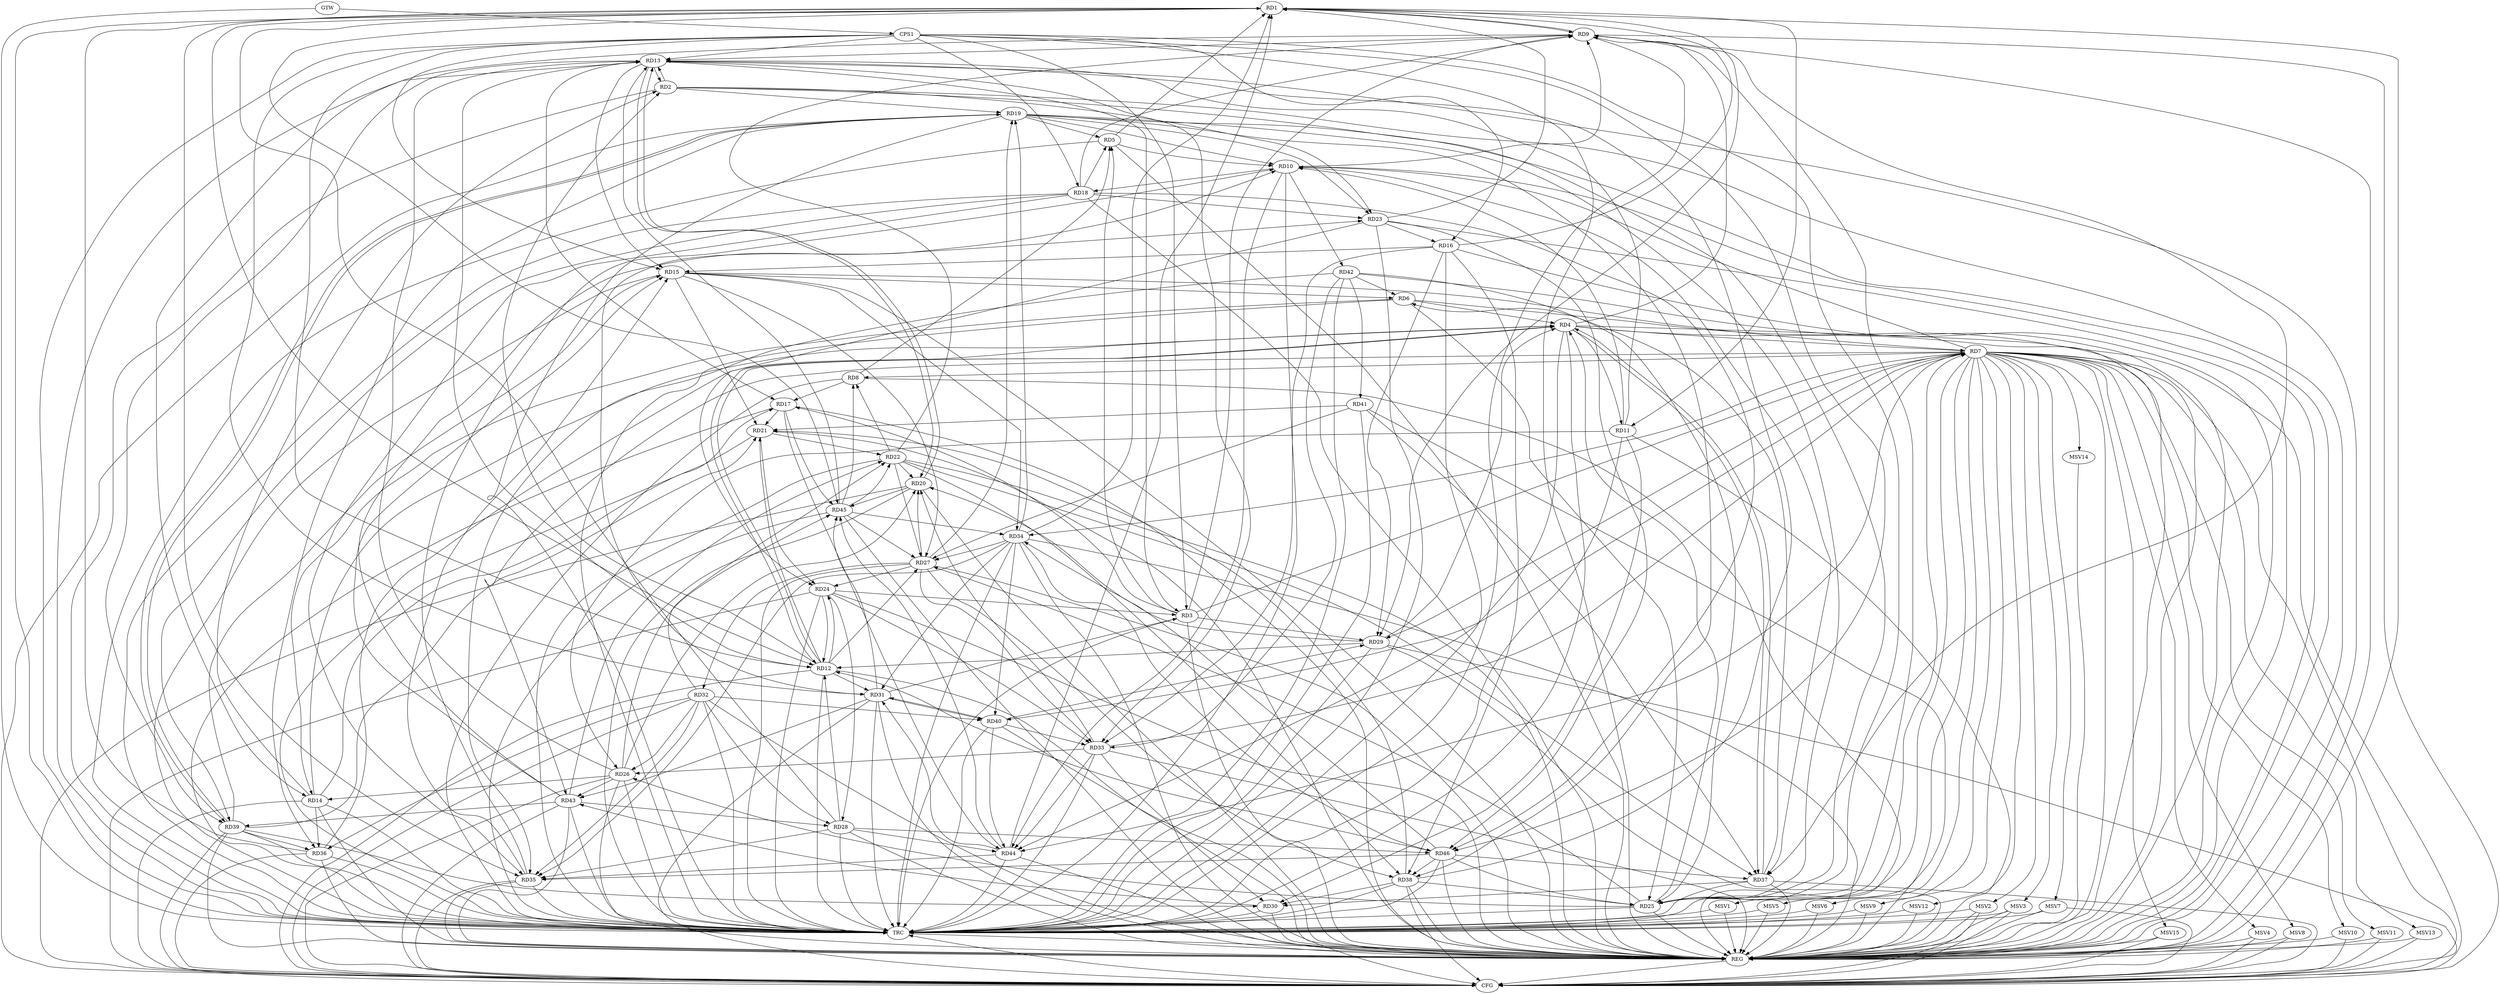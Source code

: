 strict digraph G {
  RD1 [ label="RD1" ];
  RD2 [ label="RD2" ];
  RD3 [ label="RD3" ];
  RD4 [ label="RD4" ];
  RD5 [ label="RD5" ];
  RD6 [ label="RD6" ];
  RD7 [ label="RD7" ];
  RD8 [ label="RD8" ];
  RD9 [ label="RD9" ];
  RD10 [ label="RD10" ];
  RD11 [ label="RD11" ];
  RD12 [ label="RD12" ];
  RD13 [ label="RD13" ];
  RD14 [ label="RD14" ];
  RD15 [ label="RD15" ];
  RD16 [ label="RD16" ];
  RD17 [ label="RD17" ];
  RD18 [ label="RD18" ];
  RD19 [ label="RD19" ];
  RD20 [ label="RD20" ];
  RD21 [ label="RD21" ];
  RD22 [ label="RD22" ];
  RD23 [ label="RD23" ];
  RD24 [ label="RD24" ];
  RD25 [ label="RD25" ];
  RD26 [ label="RD26" ];
  RD27 [ label="RD27" ];
  RD28 [ label="RD28" ];
  RD29 [ label="RD29" ];
  RD30 [ label="RD30" ];
  RD31 [ label="RD31" ];
  RD32 [ label="RD32" ];
  RD33 [ label="RD33" ];
  RD34 [ label="RD34" ];
  RD35 [ label="RD35" ];
  RD36 [ label="RD36" ];
  RD37 [ label="RD37" ];
  RD38 [ label="RD38" ];
  RD39 [ label="RD39" ];
  RD40 [ label="RD40" ];
  RD41 [ label="RD41" ];
  RD42 [ label="RD42" ];
  RD43 [ label="RD43" ];
  RD44 [ label="RD44" ];
  RD45 [ label="RD45" ];
  RD46 [ label="RD46" ];
  CPS1 [ label="CPS1" ];
  GTW [ label="GTW" ];
  REG [ label="REG" ];
  CFG [ label="CFG" ];
  TRC [ label="TRC" ];
  MSV1 [ label="MSV1" ];
  MSV2 [ label="MSV2" ];
  MSV3 [ label="MSV3" ];
  MSV4 [ label="MSV4" ];
  MSV5 [ label="MSV5" ];
  MSV6 [ label="MSV6" ];
  MSV7 [ label="MSV7" ];
  MSV8 [ label="MSV8" ];
  MSV9 [ label="MSV9" ];
  MSV10 [ label="MSV10" ];
  MSV11 [ label="MSV11" ];
  MSV12 [ label="MSV12" ];
  MSV13 [ label="MSV13" ];
  MSV14 [ label="MSV14" ];
  MSV15 [ label="MSV15" ];
  RD5 -> RD1;
  RD1 -> RD9;
  RD9 -> RD1;
  RD1 -> RD11;
  RD1 -> RD12;
  RD16 -> RD1;
  RD23 -> RD1;
  RD28 -> RD1;
  RD1 -> RD29;
  RD34 -> RD1;
  RD1 -> RD35;
  RD36 -> RD1;
  RD44 -> RD1;
  RD1 -> RD45;
  RD12 -> RD2;
  RD2 -> RD13;
  RD13 -> RD2;
  RD14 -> RD2;
  RD2 -> RD19;
  RD2 -> RD23;
  RD2 -> RD25;
  RD3 -> RD5;
  RD3 -> RD7;
  RD3 -> RD9;
  RD13 -> RD3;
  RD3 -> RD17;
  RD24 -> RD3;
  RD3 -> RD29;
  RD31 -> RD3;
  RD6 -> RD4;
  RD4 -> RD7;
  RD4 -> RD9;
  RD4 -> RD11;
  RD4 -> RD12;
  RD12 -> RD4;
  RD14 -> RD4;
  RD25 -> RD4;
  RD29 -> RD4;
  RD36 -> RD4;
  RD4 -> RD37;
  RD37 -> RD4;
  RD4 -> RD44;
  RD8 -> RD5;
  RD5 -> RD10;
  RD18 -> RD5;
  RD19 -> RD5;
  RD6 -> RD14;
  RD15 -> RD6;
  RD6 -> RD25;
  RD37 -> RD6;
  RD42 -> RD6;
  RD7 -> RD8;
  RD7 -> RD10;
  RD15 -> RD7;
  RD25 -> RD7;
  RD7 -> RD29;
  RD33 -> RD7;
  RD7 -> RD34;
  RD7 -> RD40;
  RD7 -> RD43;
  RD7 -> RD44;
  RD8 -> RD17;
  RD22 -> RD8;
  RD45 -> RD8;
  RD10 -> RD9;
  RD9 -> RD13;
  RD9 -> RD14;
  RD18 -> RD9;
  RD22 -> RD9;
  RD25 -> RD9;
  RD9 -> RD37;
  RD11 -> RD10;
  RD10 -> RD18;
  RD19 -> RD10;
  RD31 -> RD10;
  RD35 -> RD10;
  RD10 -> RD37;
  RD10 -> RD42;
  RD10 -> RD44;
  RD11 -> RD13;
  RD11 -> RD26;
  RD11 -> RD30;
  RD12 -> RD13;
  RD12 -> RD21;
  RD12 -> RD24;
  RD24 -> RD12;
  RD12 -> RD27;
  RD28 -> RD12;
  RD29 -> RD12;
  RD12 -> RD31;
  RD46 -> RD12;
  RD13 -> RD15;
  RD13 -> RD17;
  RD13 -> RD20;
  RD20 -> RD13;
  RD26 -> RD13;
  RD13 -> RD33;
  RD38 -> RD13;
  RD13 -> RD39;
  RD45 -> RD13;
  RD14 -> RD17;
  RD26 -> RD14;
  RD14 -> RD36;
  RD16 -> RD15;
  RD15 -> RD21;
  RD15 -> RD27;
  RD15 -> RD34;
  RD35 -> RD15;
  RD39 -> RD15;
  RD43 -> RD15;
  RD23 -> RD16;
  RD16 -> RD29;
  RD16 -> RD33;
  RD16 -> RD38;
  RD17 -> RD21;
  RD17 -> RD44;
  RD17 -> RD45;
  RD18 -> RD23;
  RD18 -> RD35;
  RD18 -> RD39;
  RD18 -> RD46;
  RD19 -> RD23;
  RD19 -> RD25;
  RD27 -> RD19;
  RD34 -> RD19;
  RD19 -> RD36;
  RD19 -> RD38;
  RD19 -> RD39;
  RD39 -> RD19;
  RD22 -> RD20;
  RD26 -> RD20;
  RD27 -> RD20;
  RD33 -> RD20;
  RD20 -> RD45;
  RD46 -> RD20;
  RD21 -> RD22;
  RD21 -> RD24;
  RD38 -> RD21;
  RD39 -> RD21;
  RD41 -> RD21;
  RD22 -> RD27;
  RD32 -> RD22;
  RD22 -> RD37;
  RD22 -> RD38;
  RD43 -> RD22;
  RD45 -> RD22;
  RD23 -> RD24;
  RD43 -> RD23;
  RD23 -> RD46;
  RD27 -> RD24;
  RD24 -> RD28;
  RD24 -> RD33;
  RD25 -> RD26;
  RD25 -> RD27;
  RD38 -> RD25;
  RD42 -> RD25;
  RD46 -> RD25;
  RD32 -> RD26;
  RD33 -> RD26;
  RD26 -> RD43;
  RD26 -> RD45;
  RD27 -> RD32;
  RD27 -> RD33;
  RD34 -> RD27;
  RD27 -> RD38;
  RD41 -> RD27;
  RD45 -> RD27;
  RD32 -> RD28;
  RD28 -> RD35;
  RD43 -> RD28;
  RD28 -> RD44;
  RD28 -> RD46;
  RD29 -> RD34;
  RD40 -> RD29;
  RD33 -> RD30;
  RD37 -> RD30;
  RD38 -> RD30;
  RD39 -> RD30;
  RD30 -> RD43;
  RD34 -> RD31;
  RD31 -> RD40;
  RD40 -> RD31;
  RD31 -> RD43;
  RD44 -> RD31;
  RD31 -> RD45;
  RD32 -> RD35;
  RD32 -> RD36;
  RD32 -> RD40;
  RD40 -> RD33;
  RD42 -> RD33;
  RD33 -> RD44;
  RD34 -> RD35;
  RD34 -> RD40;
  RD45 -> RD34;
  RD34 -> RD46;
  RD42 -> RD35;
  RD44 -> RD35;
  RD46 -> RD35;
  RD39 -> RD36;
  RD41 -> RD37;
  RD46 -> RD37;
  RD46 -> RD38;
  RD43 -> RD39;
  RD40 -> RD44;
  RD42 -> RD41;
  RD44 -> RD45;
  CPS1 -> RD16;
  CPS1 -> RD18;
  CPS1 -> RD15;
  CPS1 -> RD46;
  CPS1 -> RD13;
  CPS1 -> RD25;
  CPS1 -> RD12;
  CPS1 -> RD31;
  CPS1 -> RD3;
  GTW -> CPS1;
  RD1 -> REG;
  RD2 -> REG;
  RD3 -> REG;
  RD4 -> REG;
  RD5 -> REG;
  RD6 -> REG;
  RD7 -> REG;
  RD8 -> REG;
  RD9 -> REG;
  RD10 -> REG;
  RD11 -> REG;
  RD12 -> REG;
  RD13 -> REG;
  RD14 -> REG;
  RD15 -> REG;
  RD16 -> REG;
  RD17 -> REG;
  RD18 -> REG;
  RD19 -> REG;
  RD20 -> REG;
  RD21 -> REG;
  RD22 -> REG;
  RD23 -> REG;
  RD24 -> REG;
  RD25 -> REG;
  RD26 -> REG;
  RD27 -> REG;
  RD28 -> REG;
  RD29 -> REG;
  RD30 -> REG;
  RD31 -> REG;
  RD32 -> REG;
  RD33 -> REG;
  RD34 -> REG;
  RD35 -> REG;
  RD36 -> REG;
  RD37 -> REG;
  RD38 -> REG;
  RD39 -> REG;
  RD40 -> REG;
  RD41 -> REG;
  RD42 -> REG;
  RD43 -> REG;
  RD44 -> REG;
  RD45 -> REG;
  RD46 -> REG;
  CPS1 -> REG;
  RD26 -> CFG;
  RD4 -> CFG;
  RD43 -> CFG;
  RD39 -> CFG;
  RD14 -> CFG;
  RD38 -> CFG;
  RD20 -> CFG;
  RD29 -> CFG;
  RD35 -> CFG;
  RD34 -> CFG;
  RD12 -> CFG;
  RD31 -> CFG;
  RD9 -> CFG;
  RD7 -> CFG;
  RD24 -> CFG;
  RD32 -> CFG;
  RD36 -> CFG;
  RD37 -> CFG;
  RD19 -> CFG;
  REG -> CFG;
  RD1 -> TRC;
  RD2 -> TRC;
  RD3 -> TRC;
  RD4 -> TRC;
  RD5 -> TRC;
  RD6 -> TRC;
  RD7 -> TRC;
  RD8 -> TRC;
  RD9 -> TRC;
  RD10 -> TRC;
  RD11 -> TRC;
  RD12 -> TRC;
  RD13 -> TRC;
  RD14 -> TRC;
  RD15 -> TRC;
  RD16 -> TRC;
  RD17 -> TRC;
  RD18 -> TRC;
  RD19 -> TRC;
  RD20 -> TRC;
  RD21 -> TRC;
  RD22 -> TRC;
  RD23 -> TRC;
  RD24 -> TRC;
  RD25 -> TRC;
  RD26 -> TRC;
  RD27 -> TRC;
  RD28 -> TRC;
  RD29 -> TRC;
  RD30 -> TRC;
  RD31 -> TRC;
  RD32 -> TRC;
  RD33 -> TRC;
  RD34 -> TRC;
  RD35 -> TRC;
  RD36 -> TRC;
  RD37 -> TRC;
  RD38 -> TRC;
  RD39 -> TRC;
  RD40 -> TRC;
  RD41 -> TRC;
  RD42 -> TRC;
  RD43 -> TRC;
  RD44 -> TRC;
  RD45 -> TRC;
  RD46 -> TRC;
  CPS1 -> TRC;
  GTW -> TRC;
  CFG -> TRC;
  TRC -> REG;
  RD7 -> MSV1;
  MSV1 -> REG;
  MSV1 -> TRC;
  RD7 -> MSV2;
  RD7 -> MSV3;
  RD7 -> MSV4;
  RD7 -> MSV5;
  RD7 -> MSV6;
  RD7 -> MSV7;
  MSV2 -> REG;
  MSV2 -> TRC;
  MSV2 -> CFG;
  MSV3 -> REG;
  MSV3 -> TRC;
  MSV3 -> CFG;
  MSV4 -> REG;
  MSV4 -> CFG;
  MSV5 -> REG;
  MSV5 -> TRC;
  MSV6 -> REG;
  MSV6 -> TRC;
  MSV7 -> REG;
  MSV7 -> TRC;
  MSV7 -> CFG;
  RD7 -> MSV8;
  RD7 -> MSV9;
  MSV8 -> REG;
  MSV8 -> CFG;
  MSV9 -> REG;
  MSV9 -> TRC;
  RD7 -> MSV10;
  MSV10 -> REG;
  MSV10 -> CFG;
  RD7 -> MSV11;
  MSV11 -> REG;
  MSV11 -> CFG;
  RD7 -> MSV12;
  RD7 -> MSV13;
  RD7 -> MSV14;
  RD7 -> MSV15;
  MSV12 -> REG;
  MSV12 -> TRC;
  MSV13 -> REG;
  MSV13 -> CFG;
  MSV14 -> REG;
  MSV15 -> REG;
  MSV15 -> CFG;
}
